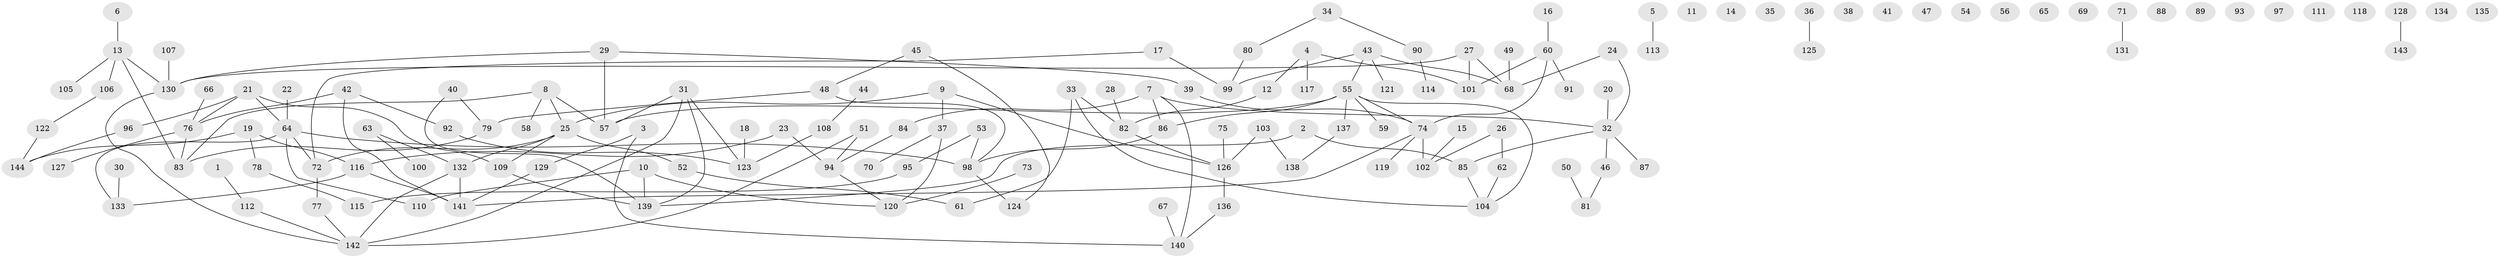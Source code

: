 // Generated by graph-tools (version 1.1) at 2025/33/03/09/25 02:33:30]
// undirected, 144 vertices, 158 edges
graph export_dot {
graph [start="1"]
  node [color=gray90,style=filled];
  1;
  2;
  3;
  4;
  5;
  6;
  7;
  8;
  9;
  10;
  11;
  12;
  13;
  14;
  15;
  16;
  17;
  18;
  19;
  20;
  21;
  22;
  23;
  24;
  25;
  26;
  27;
  28;
  29;
  30;
  31;
  32;
  33;
  34;
  35;
  36;
  37;
  38;
  39;
  40;
  41;
  42;
  43;
  44;
  45;
  46;
  47;
  48;
  49;
  50;
  51;
  52;
  53;
  54;
  55;
  56;
  57;
  58;
  59;
  60;
  61;
  62;
  63;
  64;
  65;
  66;
  67;
  68;
  69;
  70;
  71;
  72;
  73;
  74;
  75;
  76;
  77;
  78;
  79;
  80;
  81;
  82;
  83;
  84;
  85;
  86;
  87;
  88;
  89;
  90;
  91;
  92;
  93;
  94;
  95;
  96;
  97;
  98;
  99;
  100;
  101;
  102;
  103;
  104;
  105;
  106;
  107;
  108;
  109;
  110;
  111;
  112;
  113;
  114;
  115;
  116;
  117;
  118;
  119;
  120;
  121;
  122;
  123;
  124;
  125;
  126;
  127;
  128;
  129;
  130;
  131;
  132;
  133;
  134;
  135;
  136;
  137;
  138;
  139;
  140;
  141;
  142;
  143;
  144;
  1 -- 112;
  2 -- 85;
  2 -- 139;
  3 -- 129;
  3 -- 140;
  4 -- 12;
  4 -- 101;
  4 -- 117;
  5 -- 113;
  6 -- 13;
  7 -- 32;
  7 -- 84;
  7 -- 86;
  7 -- 140;
  8 -- 25;
  8 -- 57;
  8 -- 58;
  8 -- 83;
  9 -- 25;
  9 -- 37;
  9 -- 126;
  10 -- 110;
  10 -- 120;
  10 -- 139;
  12 -- 82;
  13 -- 83;
  13 -- 105;
  13 -- 106;
  13 -- 130;
  15 -- 102;
  16 -- 60;
  17 -- 72;
  17 -- 99;
  18 -- 123;
  19 -- 78;
  19 -- 116;
  19 -- 144;
  20 -- 32;
  21 -- 64;
  21 -- 76;
  21 -- 96;
  21 -- 109;
  22 -- 64;
  23 -- 94;
  23 -- 116;
  24 -- 32;
  24 -- 68;
  25 -- 52;
  25 -- 72;
  25 -- 109;
  25 -- 132;
  26 -- 62;
  26 -- 102;
  27 -- 68;
  27 -- 101;
  27 -- 130;
  28 -- 82;
  29 -- 39;
  29 -- 57;
  29 -- 130;
  30 -- 133;
  31 -- 57;
  31 -- 123;
  31 -- 139;
  31 -- 142;
  32 -- 46;
  32 -- 85;
  32 -- 87;
  33 -- 61;
  33 -- 82;
  33 -- 104;
  34 -- 80;
  34 -- 90;
  36 -- 125;
  37 -- 70;
  37 -- 120;
  39 -- 74;
  40 -- 79;
  40 -- 139;
  42 -- 76;
  42 -- 92;
  42 -- 141;
  43 -- 55;
  43 -- 68;
  43 -- 99;
  43 -- 121;
  44 -- 108;
  45 -- 48;
  45 -- 124;
  46 -- 81;
  48 -- 79;
  48 -- 98;
  49 -- 68;
  50 -- 81;
  51 -- 94;
  51 -- 142;
  52 -- 61;
  53 -- 95;
  53 -- 98;
  55 -- 57;
  55 -- 59;
  55 -- 74;
  55 -- 86;
  55 -- 104;
  55 -- 137;
  60 -- 74;
  60 -- 91;
  60 -- 101;
  62 -- 104;
  63 -- 100;
  63 -- 132;
  64 -- 72;
  64 -- 98;
  64 -- 110;
  64 -- 133;
  66 -- 76;
  67 -- 140;
  71 -- 131;
  72 -- 77;
  73 -- 120;
  74 -- 102;
  74 -- 119;
  74 -- 141;
  75 -- 126;
  76 -- 83;
  76 -- 127;
  77 -- 142;
  78 -- 115;
  79 -- 83;
  80 -- 99;
  82 -- 126;
  84 -- 94;
  85 -- 104;
  86 -- 98;
  90 -- 114;
  92 -- 123;
  94 -- 120;
  95 -- 115;
  96 -- 144;
  98 -- 124;
  103 -- 126;
  103 -- 138;
  106 -- 122;
  107 -- 130;
  108 -- 123;
  109 -- 139;
  112 -- 142;
  116 -- 133;
  116 -- 141;
  122 -- 144;
  126 -- 136;
  128 -- 143;
  129 -- 141;
  130 -- 142;
  132 -- 141;
  132 -- 142;
  136 -- 140;
  137 -- 138;
}
